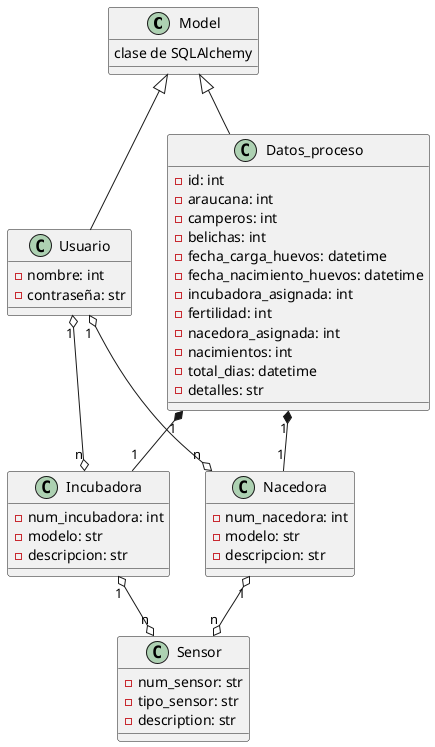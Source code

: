 @startuml Diagram de Clases
class Model {
 clase de SQLAlchemy
}

class Usuario {
    - nombre: int
    - contraseña: str 
}

class Incubadora {
    - num_incubadora: int
    - modelo: str 
    - descripcion: str
}

class Nacedora {
    - num_nacedora: int
    - modelo: str 
    - descripcion: str
}

class Datos_proceso {
    - id: int 
    - araucana: int 
    - camperos: int 
    - belichas: int 
    - fecha_carga_huevos: datetime 
    - fecha_nacimiento_huevos: datetime
    - incubadora_asignada: int
    - fertilidad: int 
    - nacedora_asignada: int
    - nacimientos: int
    - total_dias: datetime 
    - detalles: str
}

class Sensor {
    - num_sensor: str
    - tipo_sensor: str
    - description: str
}


Model <|-- Usuario

Usuario "1" o--o "n" Incubadora
Datos_proceso "1" *-- "1" Incubadora
Model <|-- Datos_proceso
Incubadora "1" o--o "n" Sensor
Usuario "1" o--o "n" Nacedora
Datos_proceso "1" *-- "1" Nacedora
Nacedora "1" o--o "n" Sensor

@enduml